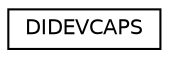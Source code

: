 digraph "Graphical Class Hierarchy"
{
 // LATEX_PDF_SIZE
  edge [fontname="Helvetica",fontsize="10",labelfontname="Helvetica",labelfontsize="10"];
  node [fontname="Helvetica",fontsize="10",shape=record];
  rankdir="LR";
  Node0 [label="DIDEVCAPS",height=0.2,width=0.4,color="black", fillcolor="white", style="filled",URL="$structDIDEVCAPS.html",tooltip=" "];
}

